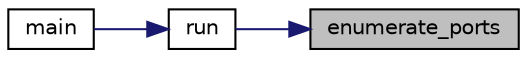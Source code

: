 digraph "enumerate_ports"
{
 // LATEX_PDF_SIZE
  edge [fontname="Helvetica",fontsize="10",labelfontname="Helvetica",labelfontsize="10"];
  node [fontname="Helvetica",fontsize="10",shape=record];
  rankdir="RL";
  Node1 [label="enumerate_ports",height=0.2,width=0.4,color="black", fillcolor="grey75", style="filled", fontcolor="black",tooltip=" "];
  Node1 -> Node2 [dir="back",color="midnightblue",fontsize="10",style="solid",fontname="Helvetica"];
  Node2 [label="run",height=0.2,width=0.4,color="black", fillcolor="white", style="filled",URL="$serial__example_8cc.html#ac1f545534cdaab9094198a5dc2c2a79f",tooltip=" "];
  Node2 -> Node3 [dir="back",color="midnightblue",fontsize="10",style="solid",fontname="Helvetica"];
  Node3 [label="main",height=0.2,width=0.4,color="black", fillcolor="white", style="filled",URL="$serial__example_8cc.html#a3c04138a5bfe5d72780bb7e82a18e627",tooltip=" "];
}
